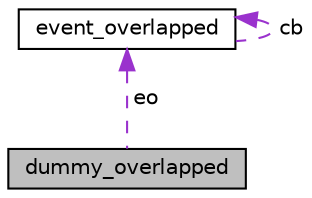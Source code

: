 digraph G
{
  edge [fontname="Helvetica",fontsize="10",labelfontname="Helvetica",labelfontsize="10"];
  node [fontname="Helvetica",fontsize="10",shape=record];
  Node1 [label="dummy_overlapped",height=0.2,width=0.4,color="black", fillcolor="grey75", style="filled" fontcolor="black"];
  Node2 -> Node1 [dir="back",color="darkorchid3",fontsize="10",style="dashed",label=" eo" ,fontname="Helvetica"];
  Node2 [label="event_overlapped",height=0.2,width=0.4,color="black", fillcolor="white", style="filled",URL="$structevent__overlapped.html"];
  Node2 -> Node2 [dir="back",color="darkorchid3",fontsize="10",style="dashed",label=" cb" ,fontname="Helvetica"];
}
